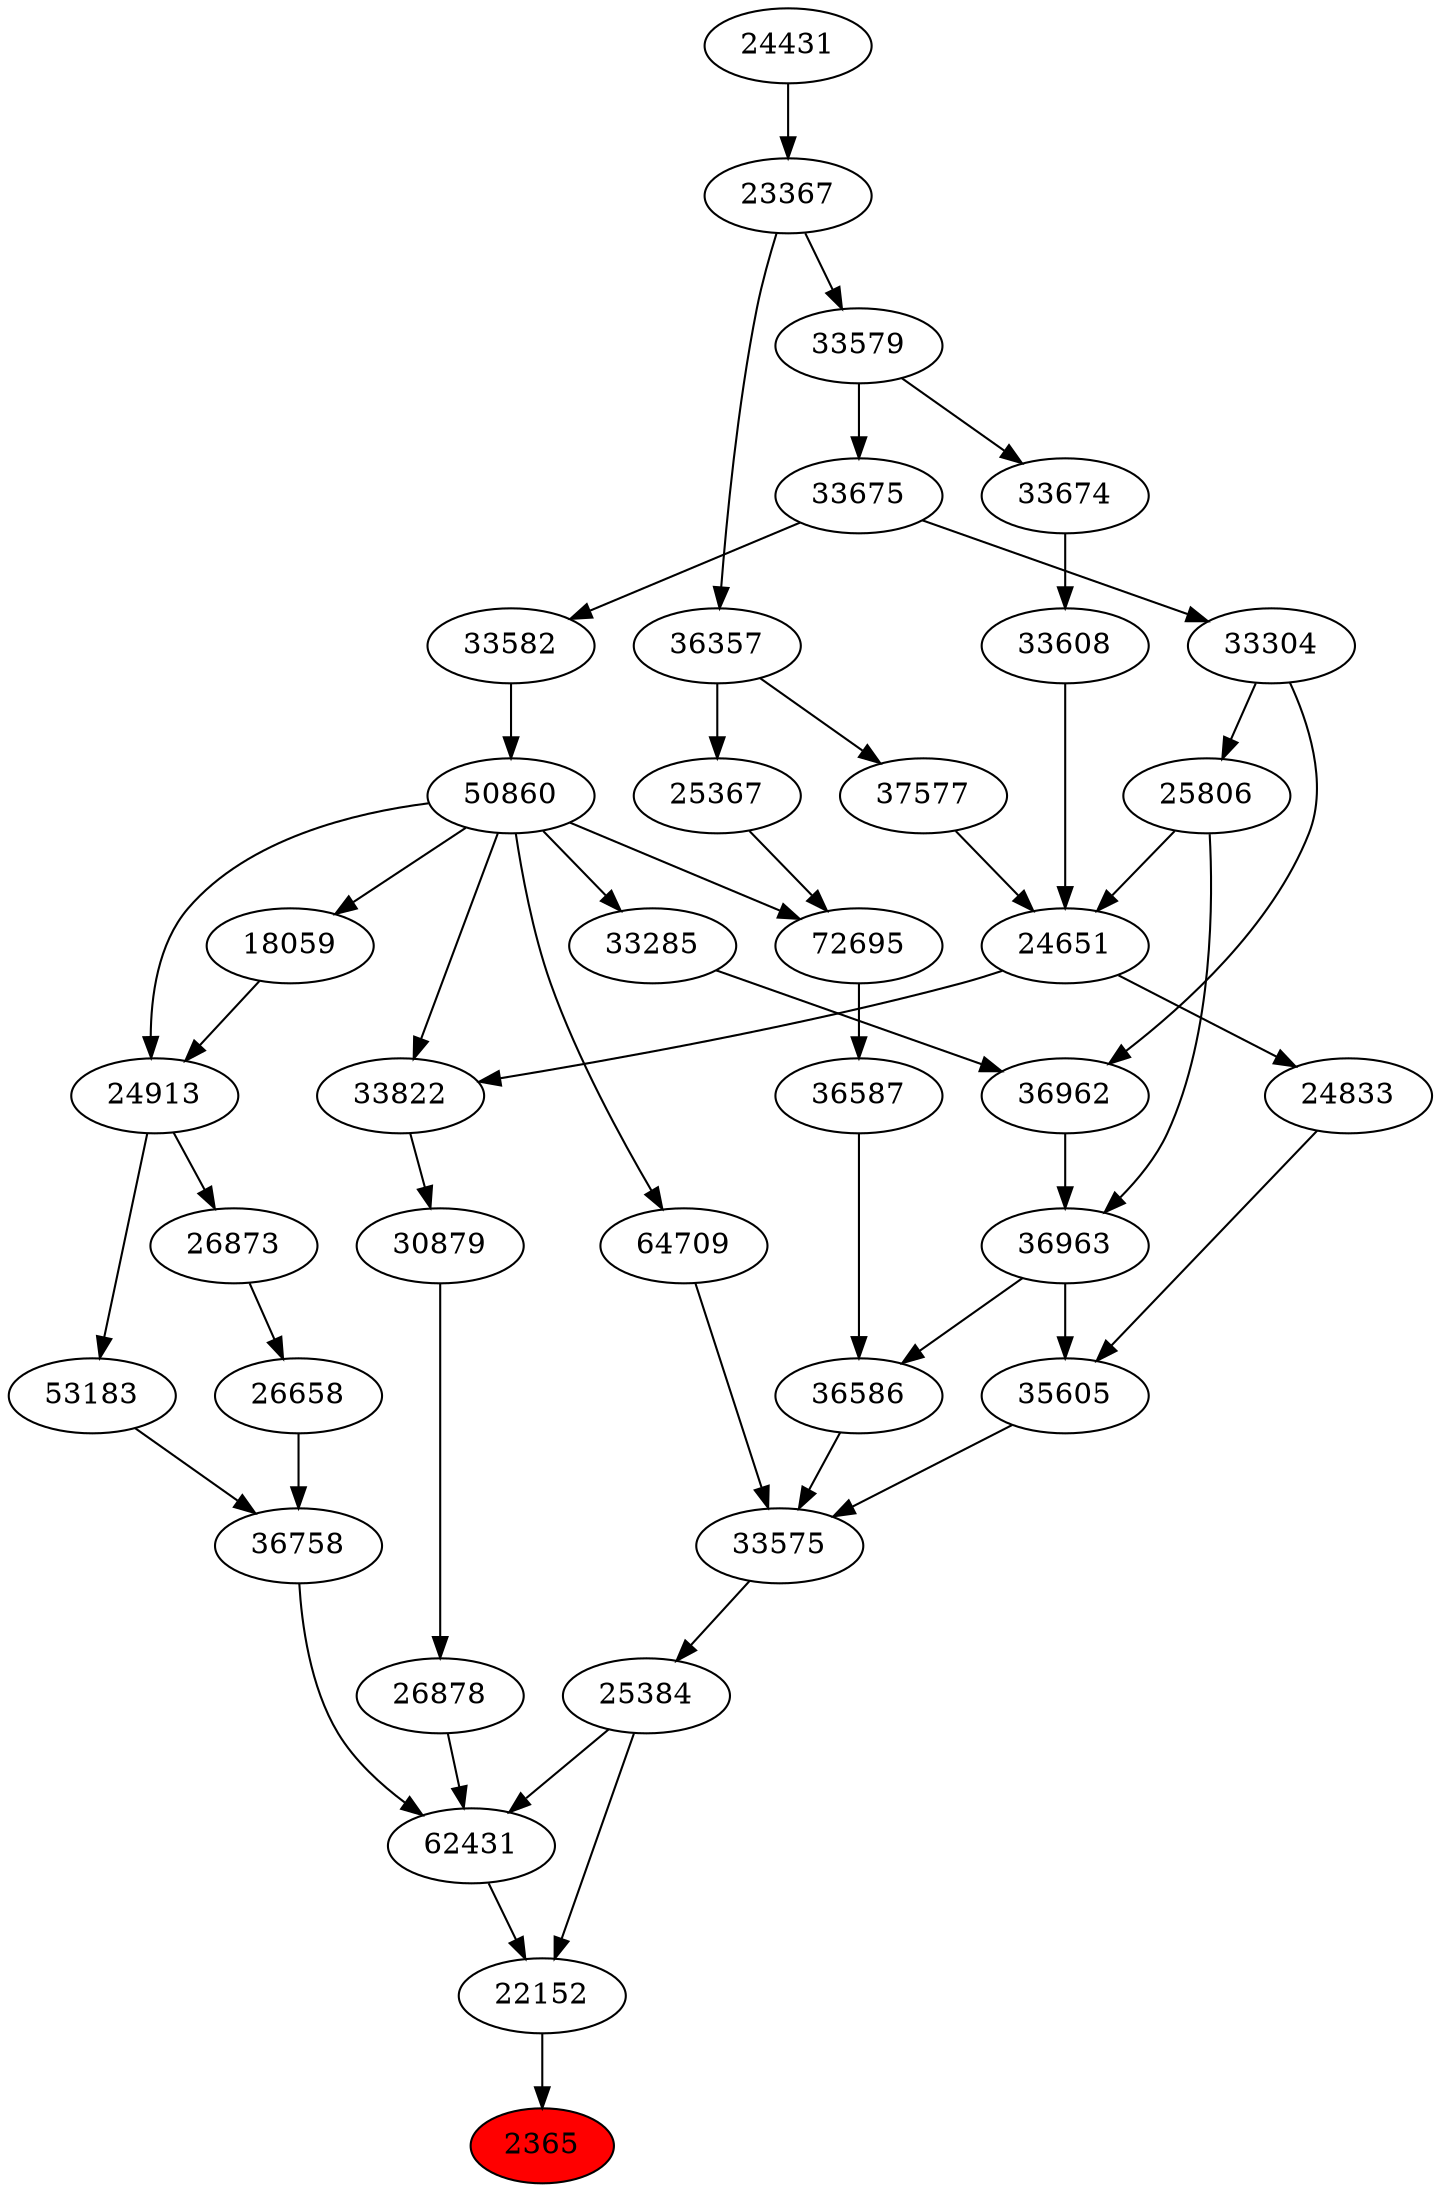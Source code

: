 strict digraph{ 
2365 [label="2365" fillcolor=red style=filled]
22152 -> 2365
22152 [label="22152"]
25384 -> 22152
62431 -> 22152
25384 [label="25384"]
33575 -> 25384
62431 [label="62431"]
36758 -> 62431
25384 -> 62431
26878 -> 62431
33575 [label="33575"]
36586 -> 33575
35605 -> 33575
64709 -> 33575
36758 [label="36758"]
26658 -> 36758
53183 -> 36758
26878 [label="26878"]
30879 -> 26878
36586 [label="36586"]
36587 -> 36586
36963 -> 36586
35605 [label="35605"]
24833 -> 35605
36963 -> 35605
64709 [label="64709"]
50860 -> 64709
26658 [label="26658"]
26873 -> 26658
53183 [label="53183"]
24913 -> 53183
30879 [label="30879"]
33822 -> 30879
36587 [label="36587"]
72695 -> 36587
36963 [label="36963"]
36962 -> 36963
25806 -> 36963
24833 [label="24833"]
24651 -> 24833
50860 [label="50860"]
33582 -> 50860
26873 [label="26873"]
24913 -> 26873
24913 [label="24913"]
18059 -> 24913
50860 -> 24913
33822 [label="33822"]
24651 -> 33822
50860 -> 33822
72695 [label="72695"]
50860 -> 72695
25367 -> 72695
36962 [label="36962"]
33285 -> 36962
33304 -> 36962
25806 [label="25806"]
33304 -> 25806
24651 [label="24651"]
25806 -> 24651
33608 -> 24651
37577 -> 24651
33582 [label="33582"]
33675 -> 33582
18059 [label="18059"]
50860 -> 18059
25367 [label="25367"]
36357 -> 25367
33285 [label="33285"]
50860 -> 33285
33304 [label="33304"]
33675 -> 33304
33608 [label="33608"]
33674 -> 33608
37577 [label="37577"]
36357 -> 37577
33675 [label="33675"]
33579 -> 33675
36357 [label="36357"]
23367 -> 36357
33674 [label="33674"]
33579 -> 33674
33579 [label="33579"]
23367 -> 33579
23367 [label="23367"]
24431 -> 23367
24431 [label="24431"]
}